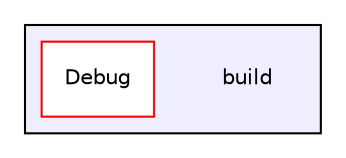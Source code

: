 digraph "build" {
  compound=true
  node [ fontsize="10", fontname="Helvetica"];
  edge [ labelfontsize="10", labelfontname="Helvetica"];
  subgraph clusterdir_4fef79e7177ba769987a8da36c892c5f {
    graph [ bgcolor="#eeeeff", pencolor="black", label="" URL="dir_4fef79e7177ba769987a8da36c892c5f.html"];
    dir_4fef79e7177ba769987a8da36c892c5f [shape=plaintext label="build"];
    dir_fd7da27072e1ba382b32f9c507e53144 [shape=box label="Debug" color="red" fillcolor="white" style="filled" URL="dir_fd7da27072e1ba382b32f9c507e53144.html"];
  }
}
